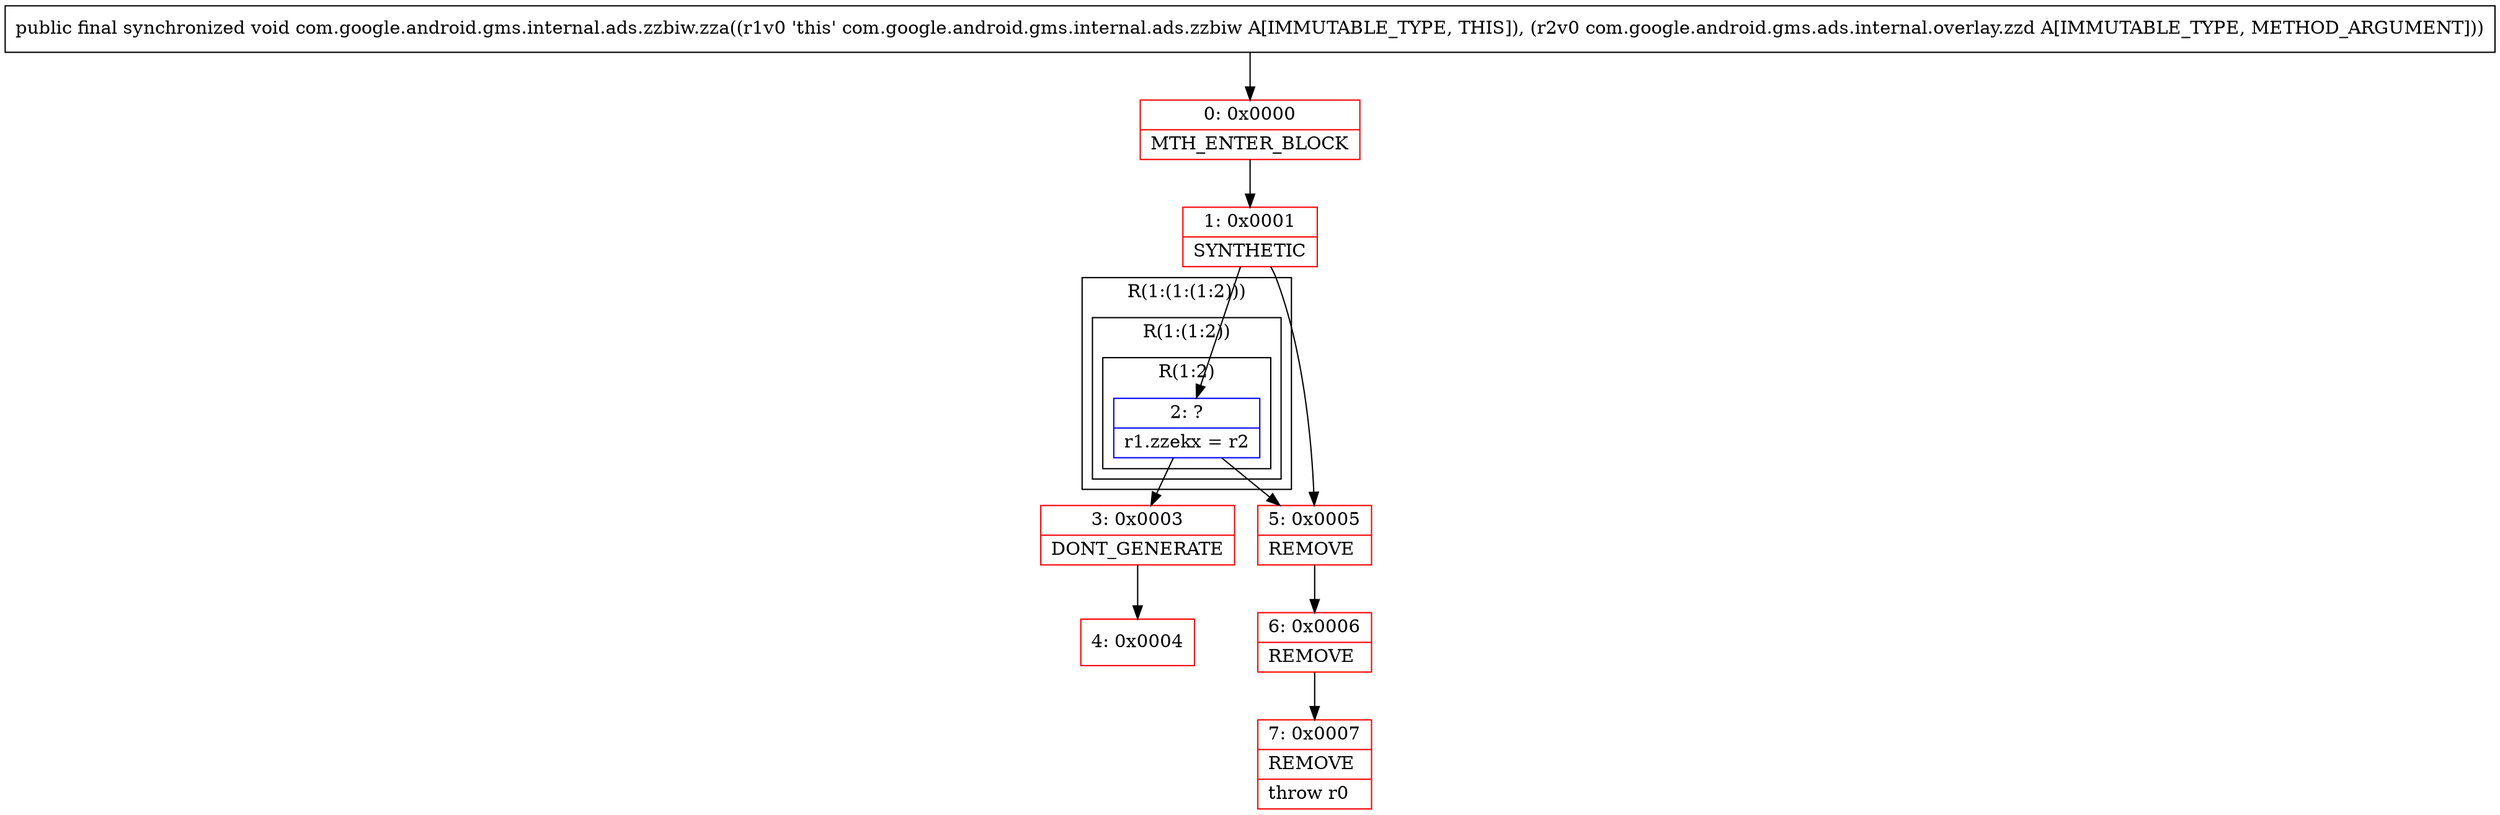 digraph "CFG forcom.google.android.gms.internal.ads.zzbiw.zza(Lcom\/google\/android\/gms\/ads\/internal\/overlay\/zzd;)V" {
subgraph cluster_Region_63536017 {
label = "R(1:(1:(1:2)))";
node [shape=record,color=blue];
subgraph cluster_Region_822105441 {
label = "R(1:(1:2))";
node [shape=record,color=blue];
subgraph cluster_Region_1672848469 {
label = "R(1:2)";
node [shape=record,color=blue];
Node_2 [shape=record,label="{2\:\ ?|r1.zzekx = r2\l}"];
}
}
}
Node_0 [shape=record,color=red,label="{0\:\ 0x0000|MTH_ENTER_BLOCK\l}"];
Node_1 [shape=record,color=red,label="{1\:\ 0x0001|SYNTHETIC\l}"];
Node_3 [shape=record,color=red,label="{3\:\ 0x0003|DONT_GENERATE\l}"];
Node_4 [shape=record,color=red,label="{4\:\ 0x0004}"];
Node_5 [shape=record,color=red,label="{5\:\ 0x0005|REMOVE\l}"];
Node_6 [shape=record,color=red,label="{6\:\ 0x0006|REMOVE\l}"];
Node_7 [shape=record,color=red,label="{7\:\ 0x0007|REMOVE\l|throw r0\l}"];
MethodNode[shape=record,label="{public final synchronized void com.google.android.gms.internal.ads.zzbiw.zza((r1v0 'this' com.google.android.gms.internal.ads.zzbiw A[IMMUTABLE_TYPE, THIS]), (r2v0 com.google.android.gms.ads.internal.overlay.zzd A[IMMUTABLE_TYPE, METHOD_ARGUMENT])) }"];
MethodNode -> Node_0;
Node_2 -> Node_3;
Node_2 -> Node_5;
Node_0 -> Node_1;
Node_1 -> Node_2;
Node_1 -> Node_5;
Node_3 -> Node_4;
Node_5 -> Node_6;
Node_6 -> Node_7;
}

